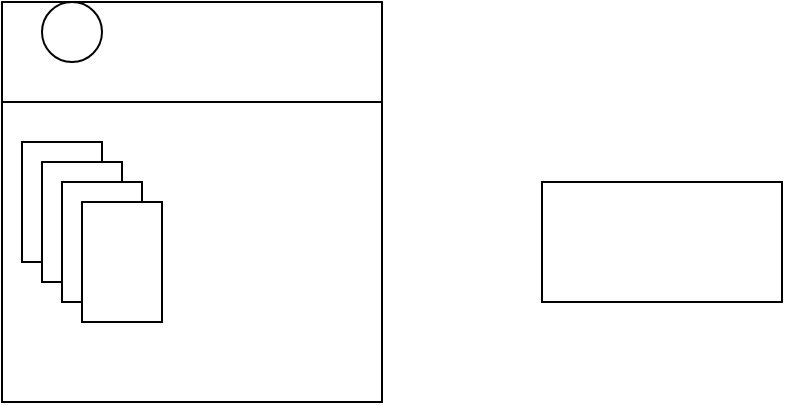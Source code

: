 <mxfile version="24.2.3" type="github">
  <diagram name="第 1 页" id="HEr5mST-TswALgU_nNMG">
    <mxGraphModel dx="977" dy="489" grid="1" gridSize="10" guides="1" tooltips="1" connect="1" arrows="1" fold="1" page="1" pageScale="1" pageWidth="827" pageHeight="1169" math="0" shadow="0">
      <root>
        <mxCell id="0" />
        <mxCell id="1" parent="0" />
        <mxCell id="wiV7KyU_HIQYPwCCVB8a-1" value="" style="rounded=0;whiteSpace=wrap;html=1;" vertex="1" parent="1">
          <mxGeometry x="80" y="40" width="190" height="200" as="geometry" />
        </mxCell>
        <mxCell id="wiV7KyU_HIQYPwCCVB8a-2" value="" style="rounded=0;whiteSpace=wrap;html=1;" vertex="1" parent="1">
          <mxGeometry x="90" y="110" width="40" height="60" as="geometry" />
        </mxCell>
        <mxCell id="wiV7KyU_HIQYPwCCVB8a-3" value="" style="ellipse;whiteSpace=wrap;html=1;aspect=fixed;" vertex="1" parent="1">
          <mxGeometry x="100" y="40" width="30" height="30" as="geometry" />
        </mxCell>
        <mxCell id="wiV7KyU_HIQYPwCCVB8a-4" value="" style="endArrow=none;html=1;rounded=0;entryX=1;entryY=0.25;entryDx=0;entryDy=0;exitX=0;exitY=0.25;exitDx=0;exitDy=0;" edge="1" parent="1" source="wiV7KyU_HIQYPwCCVB8a-1" target="wiV7KyU_HIQYPwCCVB8a-1">
          <mxGeometry width="50" height="50" relative="1" as="geometry">
            <mxPoint x="75" y="120" as="sourcePoint" />
            <mxPoint x="125" y="70" as="targetPoint" />
          </mxGeometry>
        </mxCell>
        <mxCell id="wiV7KyU_HIQYPwCCVB8a-8" value="" style="rounded=0;whiteSpace=wrap;html=1;" vertex="1" parent="1">
          <mxGeometry x="350" y="130" width="120" height="60" as="geometry" />
        </mxCell>
        <mxCell id="wiV7KyU_HIQYPwCCVB8a-9" value="" style="rounded=0;whiteSpace=wrap;html=1;" vertex="1" parent="1">
          <mxGeometry x="100" y="120" width="40" height="60" as="geometry" />
        </mxCell>
        <mxCell id="wiV7KyU_HIQYPwCCVB8a-10" value="" style="rounded=0;whiteSpace=wrap;html=1;" vertex="1" parent="1">
          <mxGeometry x="110" y="130" width="40" height="60" as="geometry" />
        </mxCell>
        <mxCell id="wiV7KyU_HIQYPwCCVB8a-11" value="" style="rounded=0;whiteSpace=wrap;html=1;" vertex="1" parent="1">
          <mxGeometry x="120" y="140" width="40" height="60" as="geometry" />
        </mxCell>
      </root>
    </mxGraphModel>
  </diagram>
</mxfile>
